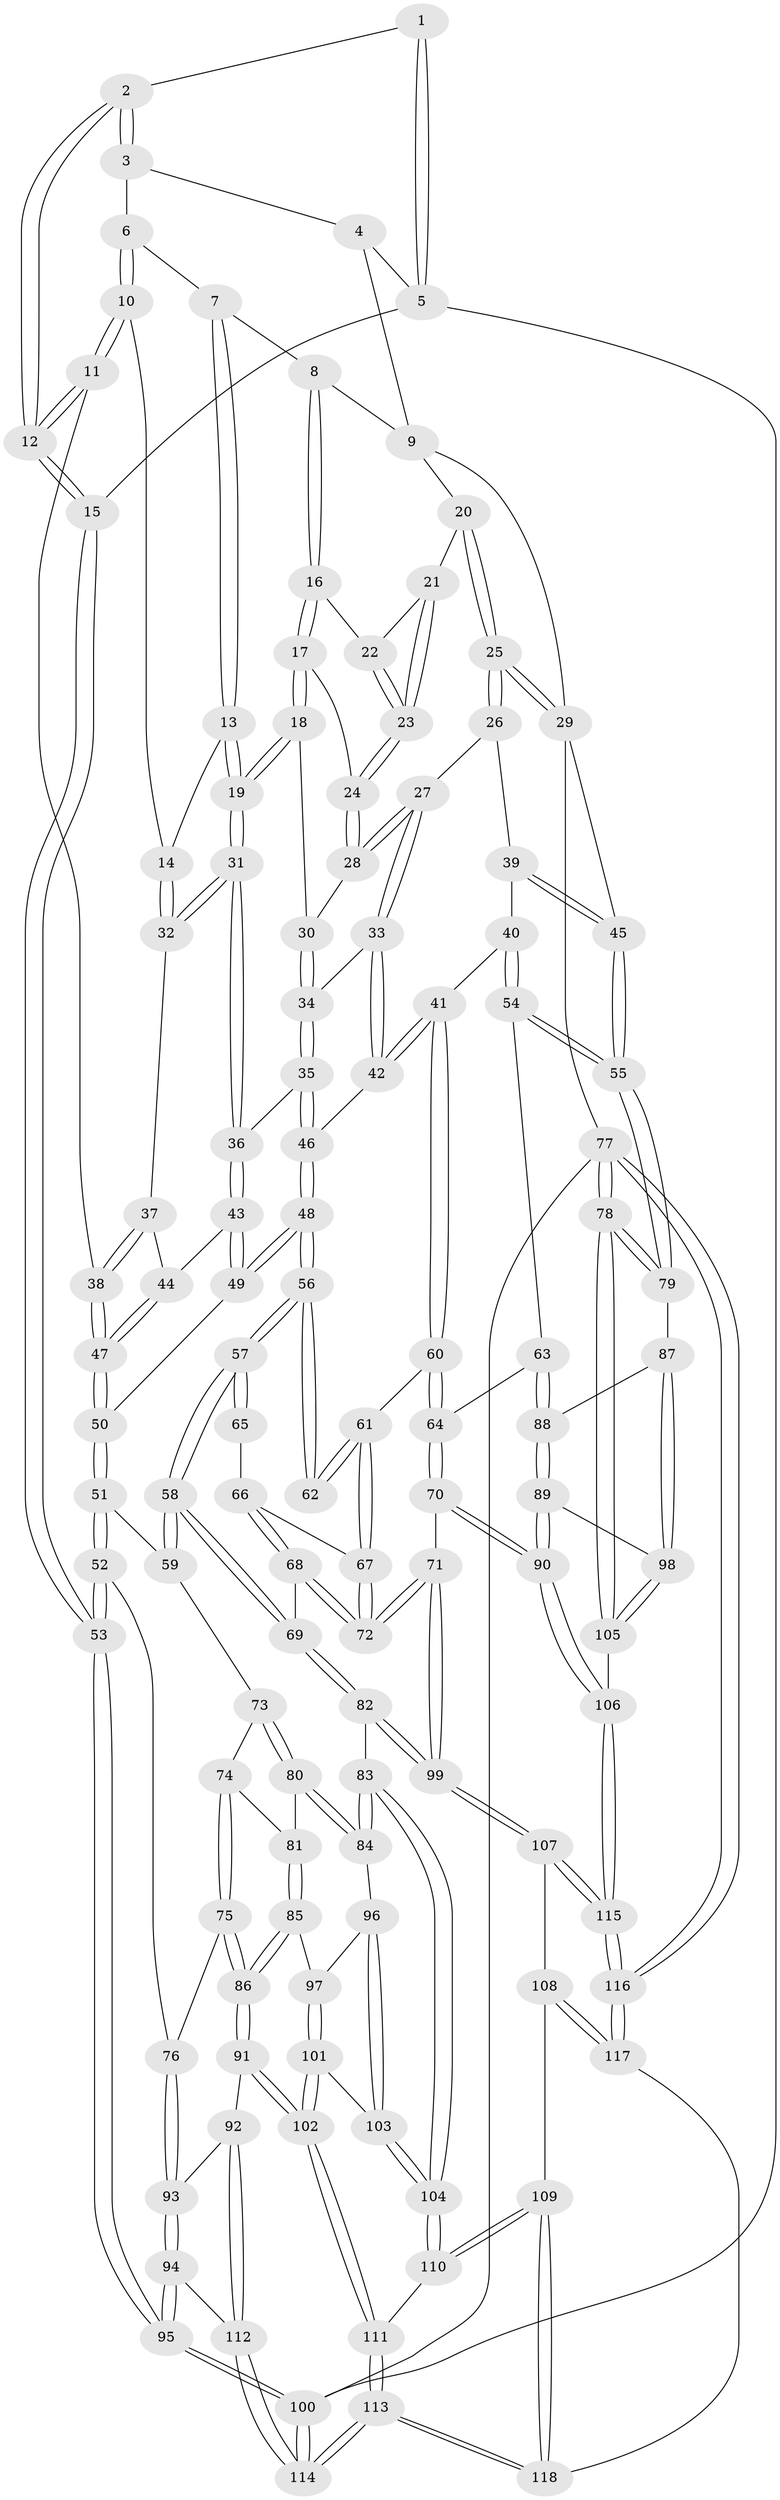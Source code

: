// Generated by graph-tools (version 1.1) at 2025/17/03/09/25 04:17:17]
// undirected, 118 vertices, 291 edges
graph export_dot {
graph [start="1"]
  node [color=gray90,style=filled];
  1 [pos="+0.06535358218096173+0.07208918122841161"];
  2 [pos="+0.1418184984543294+0.07356665922801772"];
  3 [pos="+0.31052246808989387+0"];
  4 [pos="+0+0"];
  5 [pos="+0+0.2062488160330081"];
  6 [pos="+0.31153565277136497+0"];
  7 [pos="+0.37232240568108993+0"];
  8 [pos="+0.5998840032009419+0"];
  9 [pos="+0.9285378195680298+0"];
  10 [pos="+0.27637234095733504+0.24235500870294494"];
  11 [pos="+0.1583586341354037+0.3398181578067416"];
  12 [pos="+0.12203609535009136+0.34150309406198703"];
  13 [pos="+0.40524498101400813+0.15158634954150846"];
  14 [pos="+0.31783994104218566+0.23797033236724785"];
  15 [pos="+0+0.44664201245277424"];
  16 [pos="+0.615500354112206+0"];
  17 [pos="+0.5919783918495314+0.11122066062138694"];
  18 [pos="+0.5507187302654053+0.22808732108781335"];
  19 [pos="+0.5379347034953443+0.23666917377640423"];
  20 [pos="+0.914256127313945+0.15099113922222668"];
  21 [pos="+0.8550573605277827+0.14580469287547065"];
  22 [pos="+0.6271920262175327+0"];
  23 [pos="+0.7600531395882043+0.23629262477162968"];
  24 [pos="+0.7599874335087997+0.23637411362095248"];
  25 [pos="+1+0.21494109925945273"];
  26 [pos="+0.8227046886734096+0.3183591552739188"];
  27 [pos="+0.7572134842958407+0.2986866581910485"];
  28 [pos="+0.7493645755174878+0.26985745619767415"];
  29 [pos="+1+0.2905269320563412"];
  30 [pos="+0.58670505540445+0.24994638616527182"];
  31 [pos="+0.5123165993059169+0.2695443521413018"];
  32 [pos="+0.4541199347119623+0.2831706541229298"];
  33 [pos="+0.7455286630530988+0.322243508712333"];
  34 [pos="+0.6374711790324921+0.33040249755012924"];
  35 [pos="+0.6419703890622037+0.4155930944316147"];
  36 [pos="+0.5259680075068527+0.3655237413130884"];
  37 [pos="+0.41913328423968155+0.33504712110136387"];
  38 [pos="+0.2894553557685899+0.42103739047414973"];
  39 [pos="+0.835212729697125+0.3478395067619909"];
  40 [pos="+0.8465552202251687+0.47561639933564853"];
  41 [pos="+0.7326329504028936+0.49924141937711497"];
  42 [pos="+0.7160835102348867+0.48695072910762577"];
  43 [pos="+0.49323263650375754+0.4348912864312578"];
  44 [pos="+0.4460718850675501+0.4269826307253065"];
  45 [pos="+1+0.3886965856116878"];
  46 [pos="+0.6920144803623979+0.48255341254140194"];
  47 [pos="+0.3170427789096631+0.4526709220063819"];
  48 [pos="+0.5388332183860783+0.5372000490335476"];
  49 [pos="+0.51701059706979+0.4998703696575695"];
  50 [pos="+0.3276402114802481+0.48701380867866073"];
  51 [pos="+0.34064135282273045+0.5717228215503674"];
  52 [pos="+0.045858041529998464+0.5960124690805628"];
  53 [pos="+0+0.49366274433013874"];
  54 [pos="+1+0.4976045707259268"];
  55 [pos="+1+0.4699226287056688"];
  56 [pos="+0.5179160541675002+0.581970424711636"];
  57 [pos="+0.5016788409874687+0.6051712861687419"];
  58 [pos="+0.49377356332875527+0.613511083075127"];
  59 [pos="+0.3589469727412354+0.602558517349762"];
  60 [pos="+0.7385582110046245+0.5997831093442406"];
  61 [pos="+0.7220861786572327+0.6127552834259671"];
  62 [pos="+0.6217281407778208+0.6204658128297098"];
  63 [pos="+0.859409605017253+0.6685550368892378"];
  64 [pos="+0.7899120774662519+0.6605954753961601"];
  65 [pos="+0.6276259431862643+0.6641218407551336"];
  66 [pos="+0.6323351384021582+0.6684359162455128"];
  67 [pos="+0.6886981464446743+0.6511086014621373"];
  68 [pos="+0.6122249218734777+0.7105284076304671"];
  69 [pos="+0.5127860349859492+0.7151621068992081"];
  70 [pos="+0.7387475456684978+0.8229369412461359"];
  71 [pos="+0.6961749060787803+0.8170404615240892"];
  72 [pos="+0.670124973935577+0.756891888477787"];
  73 [pos="+0.3555084270119727+0.6094871384279641"];
  74 [pos="+0.21077472387765356+0.6658352352262513"];
  75 [pos="+0.11347747376968681+0.6545962986452354"];
  76 [pos="+0.07786521700594311+0.6259176448690412"];
  77 [pos="+1+1"];
  78 [pos="+1+0.9972768932607375"];
  79 [pos="+1+0.5524871962498499"];
  80 [pos="+0.335048871884216+0.7160273716309952"];
  81 [pos="+0.2543172875747323+0.7020738969987448"];
  82 [pos="+0.4925182282377313+0.8011619795708296"];
  83 [pos="+0.4636265128958801+0.8098285269477704"];
  84 [pos="+0.3384064506463694+0.7391560638143305"];
  85 [pos="+0.22472465003001998+0.7615293991326695"];
  86 [pos="+0.16883695262861367+0.7507002649015704"];
  87 [pos="+0.9367697127627902+0.7415731608549361"];
  88 [pos="+0.8681867966033151+0.6853998583041288"];
  89 [pos="+0.8398670778702324+0.8329074398172684"];
  90 [pos="+0.7930155272849827+0.8667257307723403"];
  91 [pos="+0.15152912782717262+0.8579399279375313"];
  92 [pos="+0.11913112281764586+0.8592744024449626"];
  93 [pos="+0.10231724563240914+0.8463200983380428"];
  94 [pos="+0+0.718999645741521"];
  95 [pos="+0+0.690646907145272"];
  96 [pos="+0.31658990102426793+0.7611912677237894"];
  97 [pos="+0.2492683428083967+0.7747774461379869"];
  98 [pos="+0.9334342765463504+0.8017138199310748"];
  99 [pos="+0.5811877253342724+0.865313808097354"];
  100 [pos="+0+1"];
  101 [pos="+0.23872824922993569+0.8442793864349183"];
  102 [pos="+0.1709537823950801+0.8735379267498351"];
  103 [pos="+0.3068586025017936+0.8651947850416305"];
  104 [pos="+0.35946636696432693+0.9429826407706693"];
  105 [pos="+1+0.8990488728551717"];
  106 [pos="+0.8037948306572709+0.91222898010419"];
  107 [pos="+0.5810722099761406+0.8698052679868402"];
  108 [pos="+0.5619235759479329+0.9187307711874328"];
  109 [pos="+0.3596536788608547+0.9513964393521894"];
  110 [pos="+0.3594468396341391+0.9431100490165288"];
  111 [pos="+0.17564414841510947+0.8885851009041249"];
  112 [pos="+0.05763545479937674+0.9227280611699924"];
  113 [pos="+0.18027902829007592+1"];
  114 [pos="+0+1"];
  115 [pos="+0.7916313502308501+1"];
  116 [pos="+0.8110245648778649+1"];
  117 [pos="+0.47665851908849327+1"];
  118 [pos="+0.3476842477070244+1"];
  1 -- 2;
  1 -- 5;
  1 -- 5;
  2 -- 3;
  2 -- 3;
  2 -- 12;
  2 -- 12;
  3 -- 4;
  3 -- 6;
  4 -- 5;
  4 -- 9;
  5 -- 15;
  5 -- 100;
  6 -- 7;
  6 -- 10;
  6 -- 10;
  7 -- 8;
  7 -- 13;
  7 -- 13;
  8 -- 9;
  8 -- 16;
  8 -- 16;
  9 -- 20;
  9 -- 29;
  10 -- 11;
  10 -- 11;
  10 -- 14;
  11 -- 12;
  11 -- 12;
  11 -- 38;
  12 -- 15;
  12 -- 15;
  13 -- 14;
  13 -- 19;
  13 -- 19;
  14 -- 32;
  14 -- 32;
  15 -- 53;
  15 -- 53;
  16 -- 17;
  16 -- 17;
  16 -- 22;
  17 -- 18;
  17 -- 18;
  17 -- 24;
  18 -- 19;
  18 -- 19;
  18 -- 30;
  19 -- 31;
  19 -- 31;
  20 -- 21;
  20 -- 25;
  20 -- 25;
  21 -- 22;
  21 -- 23;
  21 -- 23;
  22 -- 23;
  22 -- 23;
  23 -- 24;
  23 -- 24;
  24 -- 28;
  24 -- 28;
  25 -- 26;
  25 -- 26;
  25 -- 29;
  25 -- 29;
  26 -- 27;
  26 -- 39;
  27 -- 28;
  27 -- 28;
  27 -- 33;
  27 -- 33;
  28 -- 30;
  29 -- 45;
  29 -- 77;
  30 -- 34;
  30 -- 34;
  31 -- 32;
  31 -- 32;
  31 -- 36;
  31 -- 36;
  32 -- 37;
  33 -- 34;
  33 -- 42;
  33 -- 42;
  34 -- 35;
  34 -- 35;
  35 -- 36;
  35 -- 46;
  35 -- 46;
  36 -- 43;
  36 -- 43;
  37 -- 38;
  37 -- 38;
  37 -- 44;
  38 -- 47;
  38 -- 47;
  39 -- 40;
  39 -- 45;
  39 -- 45;
  40 -- 41;
  40 -- 54;
  40 -- 54;
  41 -- 42;
  41 -- 42;
  41 -- 60;
  41 -- 60;
  42 -- 46;
  43 -- 44;
  43 -- 49;
  43 -- 49;
  44 -- 47;
  44 -- 47;
  45 -- 55;
  45 -- 55;
  46 -- 48;
  46 -- 48;
  47 -- 50;
  47 -- 50;
  48 -- 49;
  48 -- 49;
  48 -- 56;
  48 -- 56;
  49 -- 50;
  50 -- 51;
  50 -- 51;
  51 -- 52;
  51 -- 52;
  51 -- 59;
  52 -- 53;
  52 -- 53;
  52 -- 76;
  53 -- 95;
  53 -- 95;
  54 -- 55;
  54 -- 55;
  54 -- 63;
  55 -- 79;
  55 -- 79;
  56 -- 57;
  56 -- 57;
  56 -- 62;
  56 -- 62;
  57 -- 58;
  57 -- 58;
  57 -- 65;
  57 -- 65;
  58 -- 59;
  58 -- 59;
  58 -- 69;
  58 -- 69;
  59 -- 73;
  60 -- 61;
  60 -- 64;
  60 -- 64;
  61 -- 62;
  61 -- 62;
  61 -- 67;
  61 -- 67;
  63 -- 64;
  63 -- 88;
  63 -- 88;
  64 -- 70;
  64 -- 70;
  65 -- 66;
  66 -- 67;
  66 -- 68;
  66 -- 68;
  67 -- 72;
  67 -- 72;
  68 -- 69;
  68 -- 72;
  68 -- 72;
  69 -- 82;
  69 -- 82;
  70 -- 71;
  70 -- 90;
  70 -- 90;
  71 -- 72;
  71 -- 72;
  71 -- 99;
  71 -- 99;
  73 -- 74;
  73 -- 80;
  73 -- 80;
  74 -- 75;
  74 -- 75;
  74 -- 81;
  75 -- 76;
  75 -- 86;
  75 -- 86;
  76 -- 93;
  76 -- 93;
  77 -- 78;
  77 -- 78;
  77 -- 116;
  77 -- 116;
  77 -- 100;
  78 -- 79;
  78 -- 79;
  78 -- 105;
  78 -- 105;
  79 -- 87;
  80 -- 81;
  80 -- 84;
  80 -- 84;
  81 -- 85;
  81 -- 85;
  82 -- 83;
  82 -- 99;
  82 -- 99;
  83 -- 84;
  83 -- 84;
  83 -- 104;
  83 -- 104;
  84 -- 96;
  85 -- 86;
  85 -- 86;
  85 -- 97;
  86 -- 91;
  86 -- 91;
  87 -- 88;
  87 -- 98;
  87 -- 98;
  88 -- 89;
  88 -- 89;
  89 -- 90;
  89 -- 90;
  89 -- 98;
  90 -- 106;
  90 -- 106;
  91 -- 92;
  91 -- 102;
  91 -- 102;
  92 -- 93;
  92 -- 112;
  92 -- 112;
  93 -- 94;
  93 -- 94;
  94 -- 95;
  94 -- 95;
  94 -- 112;
  95 -- 100;
  95 -- 100;
  96 -- 97;
  96 -- 103;
  96 -- 103;
  97 -- 101;
  97 -- 101;
  98 -- 105;
  98 -- 105;
  99 -- 107;
  99 -- 107;
  100 -- 114;
  100 -- 114;
  101 -- 102;
  101 -- 102;
  101 -- 103;
  102 -- 111;
  102 -- 111;
  103 -- 104;
  103 -- 104;
  104 -- 110;
  104 -- 110;
  105 -- 106;
  106 -- 115;
  106 -- 115;
  107 -- 108;
  107 -- 115;
  107 -- 115;
  108 -- 109;
  108 -- 117;
  108 -- 117;
  109 -- 110;
  109 -- 110;
  109 -- 118;
  109 -- 118;
  110 -- 111;
  111 -- 113;
  111 -- 113;
  112 -- 114;
  112 -- 114;
  113 -- 114;
  113 -- 114;
  113 -- 118;
  113 -- 118;
  115 -- 116;
  115 -- 116;
  116 -- 117;
  116 -- 117;
  117 -- 118;
}
